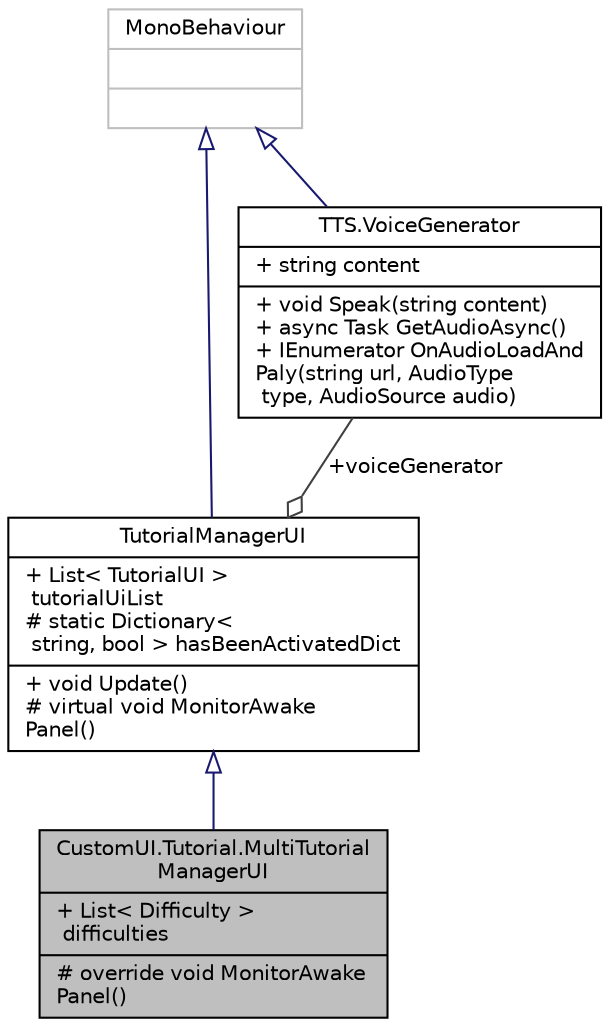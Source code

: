 digraph "CustomUI.Tutorial.MultiTutorialManagerUI"
{
 // INTERACTIVE_SVG=YES
 // LATEX_PDF_SIZE
  edge [fontname="Helvetica",fontsize="10",labelfontname="Helvetica",labelfontsize="10"];
  node [fontname="Helvetica",fontsize="10",shape=record];
  Node1 [label="{CustomUI.Tutorial.MultiTutorial\lManagerUI\n|+ List\< Difficulty \>\l difficulties\l|# override void MonitorAwake\lPanel()\l}",height=0.2,width=0.4,color="black", fillcolor="grey75", style="filled", fontcolor="black",tooltip=" "];
  Node2 -> Node1 [dir="back",color="midnightblue",fontsize="10",style="solid",arrowtail="onormal",fontname="Helvetica"];
  Node2 [label="{TutorialManagerUI\n|+ List\< TutorialUI \>\l tutorialUiList\l# static Dictionary\<\l string, bool \> hasBeenActivatedDict\l|+ void Update()\l# virtual void MonitorAwake\lPanel()\l}",height=0.2,width=0.4,color="black", fillcolor="white", style="filled",URL="$class_custom_u_i_1_1_tutorial_1_1_tutorial_manager_u_i.html",tooltip=" "];
  Node3 -> Node2 [dir="back",color="midnightblue",fontsize="10",style="solid",arrowtail="onormal",fontname="Helvetica"];
  Node3 [label="{MonoBehaviour\n||}",height=0.2,width=0.4,color="grey75", fillcolor="white", style="filled",tooltip=" "];
  Node4 -> Node2 [color="grey25",fontsize="10",style="solid",label=" +voiceGenerator" ,arrowhead="odiamond",fontname="Helvetica"];
  Node4 [label="{TTS.VoiceGenerator\n|+ string content\l|+ void Speak(string content)\l+ async Task GetAudioAsync()\l+ IEnumerator OnAudioLoadAnd\lPaly(string url, AudioType\l type, AudioSource audio)\l}",height=0.2,width=0.4,color="black", fillcolor="white", style="filled",URL="$class_t_t_s_1_1_voice_generator.html",tooltip="语音合成"];
  Node3 -> Node4 [dir="back",color="midnightblue",fontsize="10",style="solid",arrowtail="onormal",fontname="Helvetica"];
}
